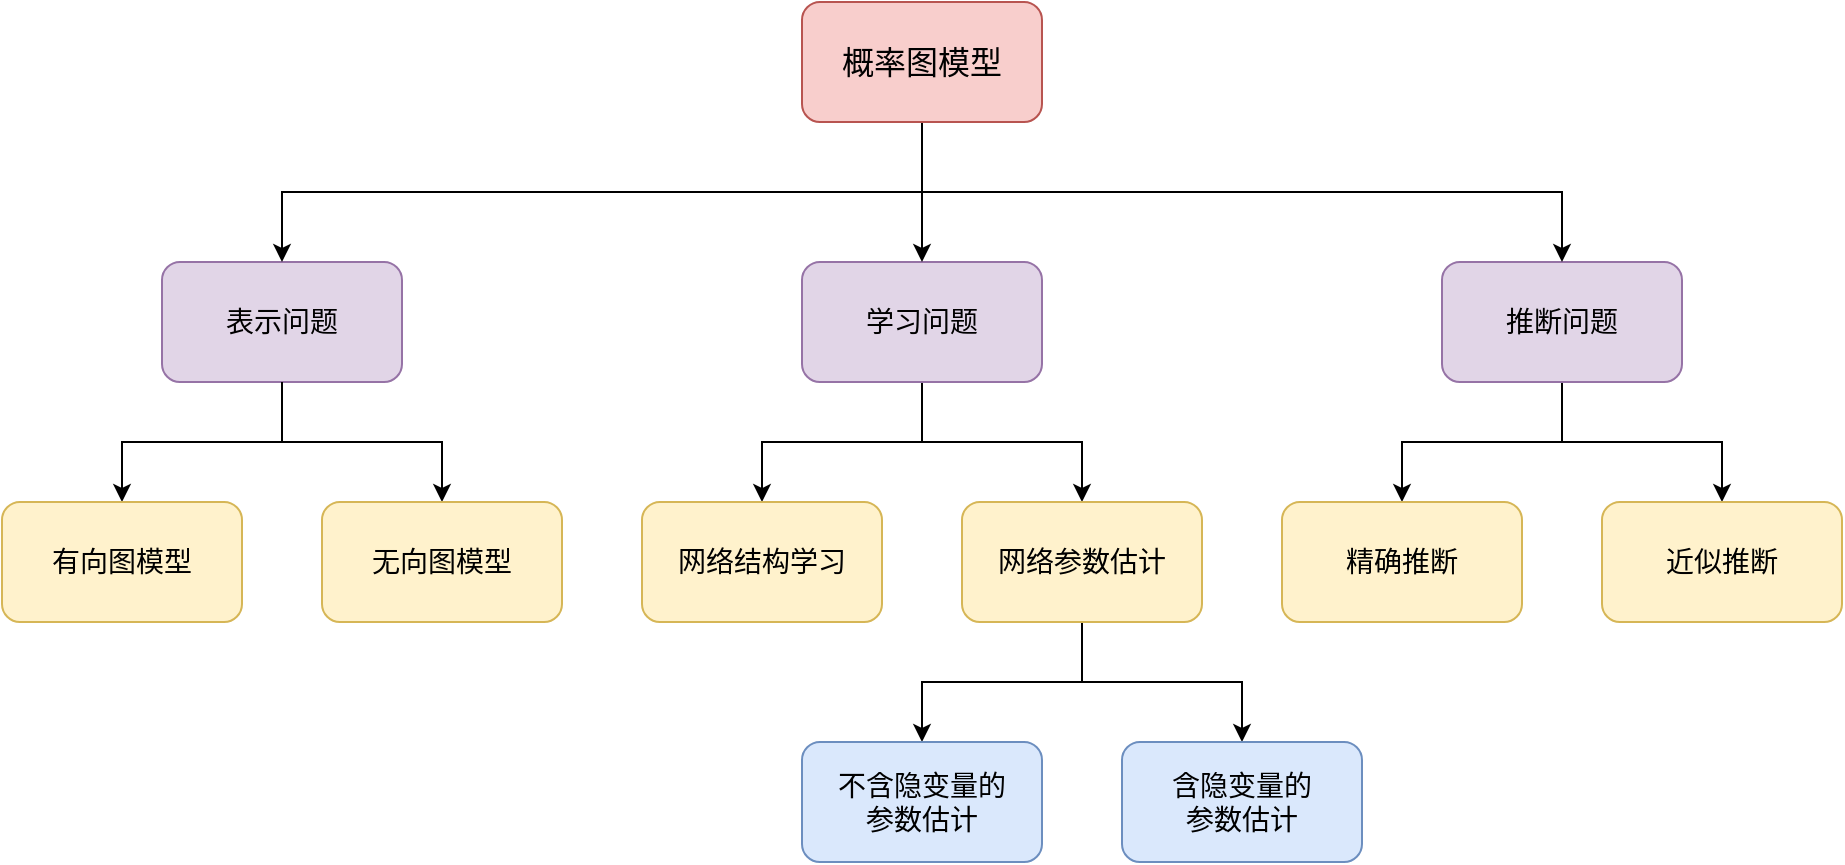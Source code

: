 <mxfile version="20.2.5" type="github">
  <diagram id="JmA2lW_RLdTJt2_uao82" name="Page-1">
    <mxGraphModel dx="1578" dy="520" grid="1" gridSize="10" guides="1" tooltips="1" connect="1" arrows="1" fold="1" page="1" pageScale="1" pageWidth="850" pageHeight="1100" math="0" shadow="0">
      <root>
        <mxCell id="0" />
        <mxCell id="1" parent="0" />
        <mxCell id="X8QlXe8TPWVsl16cYjnW-1" value="表示问题" style="rounded=1;whiteSpace=wrap;html=1;fillColor=#e1d5e7;strokeColor=#9673a6;fontSize=14;" parent="1" vertex="1">
          <mxGeometry y="200" width="120" height="60" as="geometry" />
        </mxCell>
        <mxCell id="X8QlXe8TPWVsl16cYjnW-10" style="edgeStyle=orthogonalEdgeStyle;rounded=0;orthogonalLoop=1;jettySize=auto;html=1;exitX=0.5;exitY=1;exitDx=0;exitDy=0;entryX=0.5;entryY=0;entryDx=0;entryDy=0;fontSize=14;" parent="1" source="X8QlXe8TPWVsl16cYjnW-2" target="X8QlXe8TPWVsl16cYjnW-4" edge="1">
          <mxGeometry relative="1" as="geometry" />
        </mxCell>
        <mxCell id="X8QlXe8TPWVsl16cYjnW-11" style="edgeStyle=orthogonalEdgeStyle;rounded=0;orthogonalLoop=1;jettySize=auto;html=1;exitX=0.5;exitY=1;exitDx=0;exitDy=0;entryX=0.5;entryY=0;entryDx=0;entryDy=0;fontSize=14;" parent="1" source="X8QlXe8TPWVsl16cYjnW-2" target="X8QlXe8TPWVsl16cYjnW-5" edge="1">
          <mxGeometry relative="1" as="geometry" />
        </mxCell>
        <mxCell id="X8QlXe8TPWVsl16cYjnW-2" value="学习问题" style="rounded=1;whiteSpace=wrap;html=1;fillColor=#e1d5e7;strokeColor=#9673a6;fontSize=14;" parent="1" vertex="1">
          <mxGeometry x="320" y="200" width="120" height="60" as="geometry" />
        </mxCell>
        <mxCell id="QjPpoPX_AcbPWKHH3Ybq-7" style="edgeStyle=orthogonalEdgeStyle;rounded=0;orthogonalLoop=1;jettySize=auto;html=1;exitX=0.5;exitY=1;exitDx=0;exitDy=0;entryX=0.5;entryY=0;entryDx=0;entryDy=0;fontSize=14;" edge="1" parent="1" source="X8QlXe8TPWVsl16cYjnW-3" target="QjPpoPX_AcbPWKHH3Ybq-5">
          <mxGeometry relative="1" as="geometry" />
        </mxCell>
        <mxCell id="QjPpoPX_AcbPWKHH3Ybq-8" style="edgeStyle=orthogonalEdgeStyle;rounded=0;orthogonalLoop=1;jettySize=auto;html=1;exitX=0.5;exitY=1;exitDx=0;exitDy=0;entryX=0.5;entryY=0;entryDx=0;entryDy=0;fontSize=14;" edge="1" parent="1" source="X8QlXe8TPWVsl16cYjnW-3" target="QjPpoPX_AcbPWKHH3Ybq-6">
          <mxGeometry relative="1" as="geometry" />
        </mxCell>
        <mxCell id="X8QlXe8TPWVsl16cYjnW-3" value="推断问题" style="rounded=1;whiteSpace=wrap;html=1;fillColor=#e1d5e7;strokeColor=#9673a6;fontSize=14;" parent="1" vertex="1">
          <mxGeometry x="640" y="200" width="120" height="60" as="geometry" />
        </mxCell>
        <mxCell id="X8QlXe8TPWVsl16cYjnW-4" value="网络结构学习" style="rounded=1;whiteSpace=wrap;html=1;fillColor=#fff2cc;strokeColor=#d6b656;fontSize=14;" parent="1" vertex="1">
          <mxGeometry x="240" y="320" width="120" height="60" as="geometry" />
        </mxCell>
        <mxCell id="QjPpoPX_AcbPWKHH3Ybq-3" style="edgeStyle=orthogonalEdgeStyle;rounded=0;orthogonalLoop=1;jettySize=auto;html=1;exitX=0.5;exitY=1;exitDx=0;exitDy=0;entryX=0.5;entryY=0;entryDx=0;entryDy=0;fontSize=14;" edge="1" parent="1" source="X8QlXe8TPWVsl16cYjnW-5" target="QjPpoPX_AcbPWKHH3Ybq-1">
          <mxGeometry relative="1" as="geometry" />
        </mxCell>
        <mxCell id="QjPpoPX_AcbPWKHH3Ybq-4" style="edgeStyle=orthogonalEdgeStyle;rounded=0;orthogonalLoop=1;jettySize=auto;html=1;exitX=0.5;exitY=1;exitDx=0;exitDy=0;entryX=0.5;entryY=0;entryDx=0;entryDy=0;fontSize=14;" edge="1" parent="1" source="X8QlXe8TPWVsl16cYjnW-5" target="QjPpoPX_AcbPWKHH3Ybq-2">
          <mxGeometry relative="1" as="geometry" />
        </mxCell>
        <mxCell id="X8QlXe8TPWVsl16cYjnW-5" value="网络参数估计" style="rounded=1;whiteSpace=wrap;html=1;fillColor=#fff2cc;strokeColor=#d6b656;fontSize=14;" parent="1" vertex="1">
          <mxGeometry x="400" y="320" width="120" height="60" as="geometry" />
        </mxCell>
        <mxCell id="X8QlXe8TPWVsl16cYjnW-7" style="edgeStyle=orthogonalEdgeStyle;rounded=0;orthogonalLoop=1;jettySize=auto;html=1;exitX=0.5;exitY=1;exitDx=0;exitDy=0;entryX=0.5;entryY=0;entryDx=0;entryDy=0;fontSize=14;" parent="1" source="X8QlXe8TPWVsl16cYjnW-6" target="X8QlXe8TPWVsl16cYjnW-1" edge="1">
          <mxGeometry relative="1" as="geometry" />
        </mxCell>
        <mxCell id="X8QlXe8TPWVsl16cYjnW-8" style="edgeStyle=orthogonalEdgeStyle;rounded=0;orthogonalLoop=1;jettySize=auto;html=1;exitX=0.5;exitY=1;exitDx=0;exitDy=0;entryX=0.5;entryY=0;entryDx=0;entryDy=0;fontSize=14;" parent="1" source="X8QlXe8TPWVsl16cYjnW-6" target="X8QlXe8TPWVsl16cYjnW-2" edge="1">
          <mxGeometry relative="1" as="geometry" />
        </mxCell>
        <mxCell id="X8QlXe8TPWVsl16cYjnW-9" style="edgeStyle=orthogonalEdgeStyle;rounded=0;orthogonalLoop=1;jettySize=auto;html=1;exitX=0.5;exitY=1;exitDx=0;exitDy=0;entryX=0.5;entryY=0;entryDx=0;entryDy=0;fontSize=14;" parent="1" source="X8QlXe8TPWVsl16cYjnW-6" target="X8QlXe8TPWVsl16cYjnW-3" edge="1">
          <mxGeometry relative="1" as="geometry" />
        </mxCell>
        <mxCell id="X8QlXe8TPWVsl16cYjnW-6" value="概率图模型" style="rounded=1;whiteSpace=wrap;html=1;fillColor=#f8cecc;strokeColor=#b85450;fontSize=16;" parent="1" vertex="1">
          <mxGeometry x="320" y="70" width="120" height="60" as="geometry" />
        </mxCell>
        <mxCell id="QjPpoPX_AcbPWKHH3Ybq-1" value="不含隐变量的&lt;br style=&quot;font-size: 14px;&quot;&gt;参数估计" style="rounded=1;whiteSpace=wrap;html=1;fillColor=#dae8fc;strokeColor=#6c8ebf;fontSize=14;" vertex="1" parent="1">
          <mxGeometry x="320" y="440" width="120" height="60" as="geometry" />
        </mxCell>
        <mxCell id="QjPpoPX_AcbPWKHH3Ybq-2" value="含隐变量的&lt;br style=&quot;font-size: 14px;&quot;&gt;参数估计" style="rounded=1;whiteSpace=wrap;html=1;fillColor=#dae8fc;strokeColor=#6c8ebf;fontSize=14;" vertex="1" parent="1">
          <mxGeometry x="480" y="440" width="120" height="60" as="geometry" />
        </mxCell>
        <mxCell id="QjPpoPX_AcbPWKHH3Ybq-5" value="精确推断" style="rounded=1;whiteSpace=wrap;html=1;fillColor=#fff2cc;strokeColor=#d6b656;fontSize=14;" vertex="1" parent="1">
          <mxGeometry x="560" y="320" width="120" height="60" as="geometry" />
        </mxCell>
        <mxCell id="QjPpoPX_AcbPWKHH3Ybq-6" value="近似推断" style="rounded=1;whiteSpace=wrap;html=1;fillColor=#fff2cc;strokeColor=#d6b656;fontSize=14;" vertex="1" parent="1">
          <mxGeometry x="720" y="320" width="120" height="60" as="geometry" />
        </mxCell>
        <mxCell id="QjPpoPX_AcbPWKHH3Ybq-9" style="edgeStyle=orthogonalEdgeStyle;rounded=0;orthogonalLoop=1;jettySize=auto;html=1;exitX=0.5;exitY=1;exitDx=0;exitDy=0;entryX=0.5;entryY=0;entryDx=0;entryDy=0;fontSize=14;" edge="1" parent="1" target="QjPpoPX_AcbPWKHH3Ybq-11">
          <mxGeometry relative="1" as="geometry">
            <mxPoint x="60" y="260" as="sourcePoint" />
            <Array as="points">
              <mxPoint x="60" y="290" />
              <mxPoint x="-20" y="290" />
            </Array>
          </mxGeometry>
        </mxCell>
        <mxCell id="QjPpoPX_AcbPWKHH3Ybq-10" style="edgeStyle=orthogonalEdgeStyle;rounded=0;orthogonalLoop=1;jettySize=auto;html=1;exitX=0.5;exitY=1;exitDx=0;exitDy=0;entryX=0.5;entryY=0;entryDx=0;entryDy=0;fontSize=14;" edge="1" parent="1" target="QjPpoPX_AcbPWKHH3Ybq-12">
          <mxGeometry relative="1" as="geometry">
            <mxPoint x="60" y="260" as="sourcePoint" />
            <Array as="points">
              <mxPoint x="60" y="290" />
              <mxPoint x="140" y="290" />
            </Array>
          </mxGeometry>
        </mxCell>
        <mxCell id="QjPpoPX_AcbPWKHH3Ybq-11" value="有向图模型" style="rounded=1;whiteSpace=wrap;html=1;fillColor=#fff2cc;strokeColor=#d6b656;fontSize=14;" vertex="1" parent="1">
          <mxGeometry x="-80" y="320" width="120" height="60" as="geometry" />
        </mxCell>
        <mxCell id="QjPpoPX_AcbPWKHH3Ybq-12" value="无向图模型" style="rounded=1;whiteSpace=wrap;html=1;fillColor=#fff2cc;strokeColor=#d6b656;fontSize=14;" vertex="1" parent="1">
          <mxGeometry x="80" y="320" width="120" height="60" as="geometry" />
        </mxCell>
      </root>
    </mxGraphModel>
  </diagram>
</mxfile>
